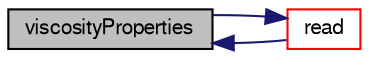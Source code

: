 digraph "viscosityProperties"
{
  bgcolor="transparent";
  edge [fontname="FreeSans",fontsize="10",labelfontname="FreeSans",labelfontsize="10"];
  node [fontname="FreeSans",fontsize="10",shape=record];
  rankdir="LR";
  Node29 [label="viscosityProperties",height=0.2,width=0.4,color="black", fillcolor="grey75", style="filled", fontcolor="black"];
  Node29 -> Node30 [dir="back",color="midnightblue",fontsize="10",style="solid",fontname="FreeSans"];
  Node30 [label="read",height=0.2,width=0.4,color="red",URL="$a30514.html#af5af8741714c81b5fafbf9eaea75abdb",tooltip="Read transportProperties dictionary. "];
  Node30 -> Node29 [dir="back",color="midnightblue",fontsize="10",style="solid",fontname="FreeSans"];
}
